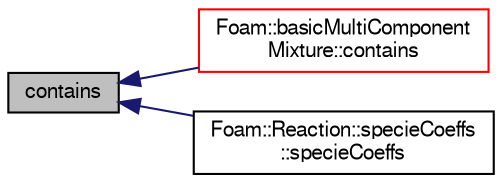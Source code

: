 digraph "contains"
{
  bgcolor="transparent";
  edge [fontname="FreeSans",fontsize="10",labelfontname="FreeSans",labelfontsize="10"];
  node [fontname="FreeSans",fontsize="10",shape=record];
  rankdir="LR";
  Node31 [label="contains",height=0.2,width=0.4,color="black", fillcolor="grey75", style="filled", fontcolor="black"];
  Node31 -> Node32 [dir="back",color="midnightblue",fontsize="10",style="solid",fontname="FreeSans"];
  Node32 [label="Foam::basicMultiComponent\lMixture::contains",height=0.2,width=0.4,color="red",URL="$a30130.html#af580eba1158a87852d3bbf79c98eb25f",tooltip="Does the mixture include this specie? "];
  Node31 -> Node70 [dir="back",color="midnightblue",fontsize="10",style="solid",fontname="FreeSans"];
  Node70 [label="Foam::Reaction::specieCoeffs\l::specieCoeffs",height=0.2,width=0.4,color="black",URL="$a30334.html#a9b84deb388790337f13f6cb82367964a"];
}
